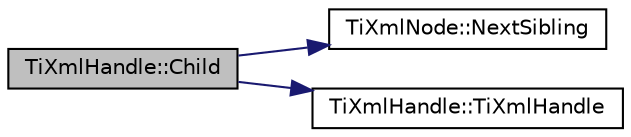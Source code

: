 digraph G
{
  edge [fontname="Helvetica",fontsize="10",labelfontname="Helvetica",labelfontsize="10"];
  node [fontname="Helvetica",fontsize="10",shape=record];
  rankdir="LR";
  Node1 [label="TiXmlHandle::Child",height=0.2,width=0.4,color="black", fillcolor="grey75", style="filled" fontcolor="black"];
  Node1 -> Node2 [color="midnightblue",fontsize="10",style="solid",fontname="Helvetica"];
  Node2 [label="TiXmlNode::NextSibling",height=0.2,width=0.4,color="black", fillcolor="white", style="filled",URL="$class_ti_xml_node.html#af854baeba384f5fe9859f5aee03b548e",tooltip="Navigate to a sibling node."];
  Node1 -> Node3 [color="midnightblue",fontsize="10",style="solid",fontname="Helvetica"];
  Node3 [label="TiXmlHandle::TiXmlHandle",height=0.2,width=0.4,color="black", fillcolor="white", style="filled",URL="$class_ti_xml_handle.html#aba18fd7bdefb942ecdea4bf4b8e29ec8",tooltip="Create a handle from any node (at any depth of the tree.) This can be a null pointer."];
}
